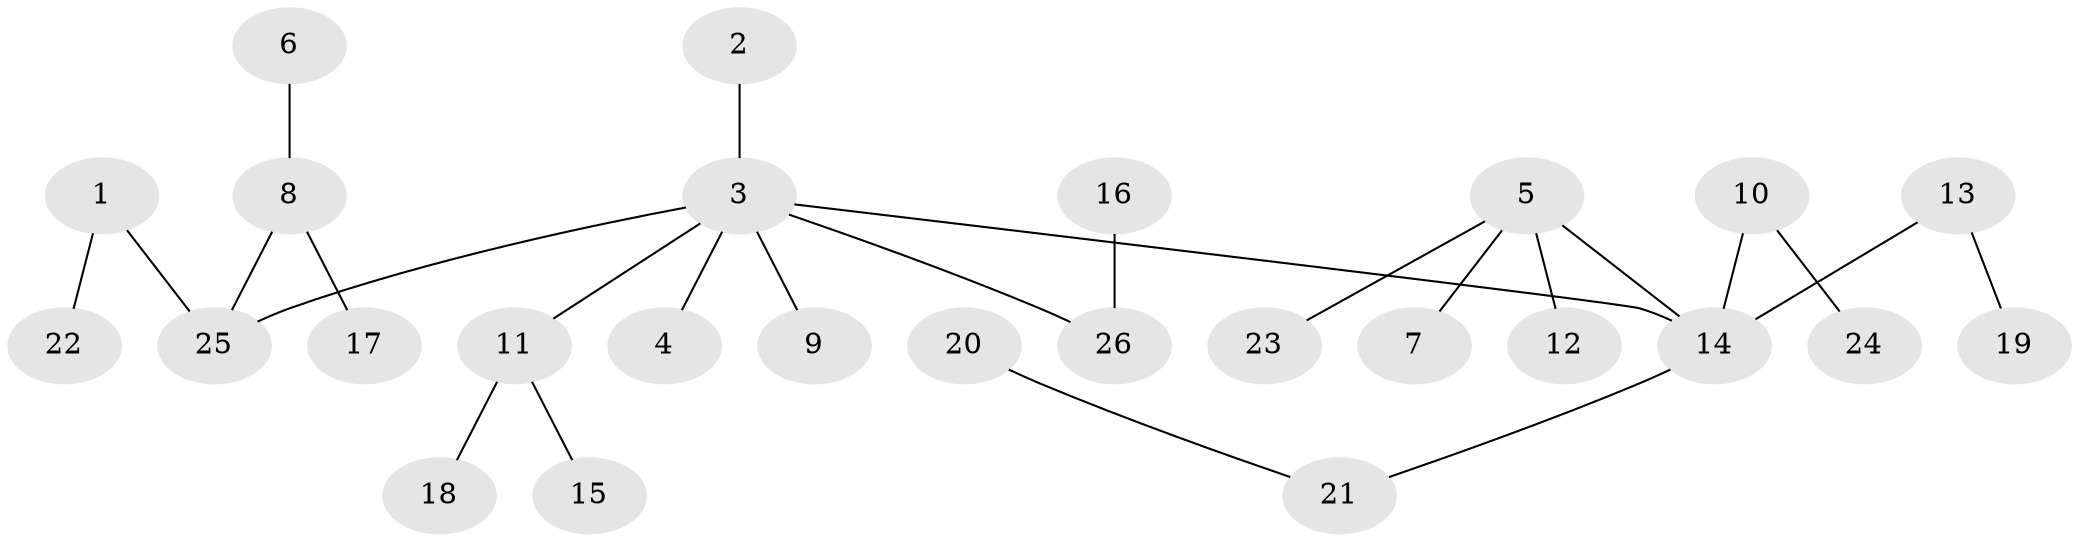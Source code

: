 // original degree distribution, {6: 0.019230769230769232, 7: 0.019230769230769232, 2: 0.23076923076923078, 5: 0.038461538461538464, 1: 0.5384615384615384, 3: 0.09615384615384616, 4: 0.057692307692307696}
// Generated by graph-tools (version 1.1) at 2025/02/03/09/25 03:02:27]
// undirected, 26 vertices, 25 edges
graph export_dot {
graph [start="1"]
  node [color=gray90,style=filled];
  1;
  2;
  3;
  4;
  5;
  6;
  7;
  8;
  9;
  10;
  11;
  12;
  13;
  14;
  15;
  16;
  17;
  18;
  19;
  20;
  21;
  22;
  23;
  24;
  25;
  26;
  1 -- 22 [weight=1.0];
  1 -- 25 [weight=1.0];
  2 -- 3 [weight=1.0];
  3 -- 4 [weight=1.0];
  3 -- 9 [weight=1.0];
  3 -- 11 [weight=1.0];
  3 -- 14 [weight=1.0];
  3 -- 25 [weight=1.0];
  3 -- 26 [weight=1.0];
  5 -- 7 [weight=1.0];
  5 -- 12 [weight=1.0];
  5 -- 14 [weight=1.0];
  5 -- 23 [weight=1.0];
  6 -- 8 [weight=1.0];
  8 -- 17 [weight=1.0];
  8 -- 25 [weight=1.0];
  10 -- 14 [weight=1.0];
  10 -- 24 [weight=1.0];
  11 -- 15 [weight=1.0];
  11 -- 18 [weight=1.0];
  13 -- 14 [weight=1.0];
  13 -- 19 [weight=1.0];
  14 -- 21 [weight=1.0];
  16 -- 26 [weight=1.0];
  20 -- 21 [weight=1.0];
}
